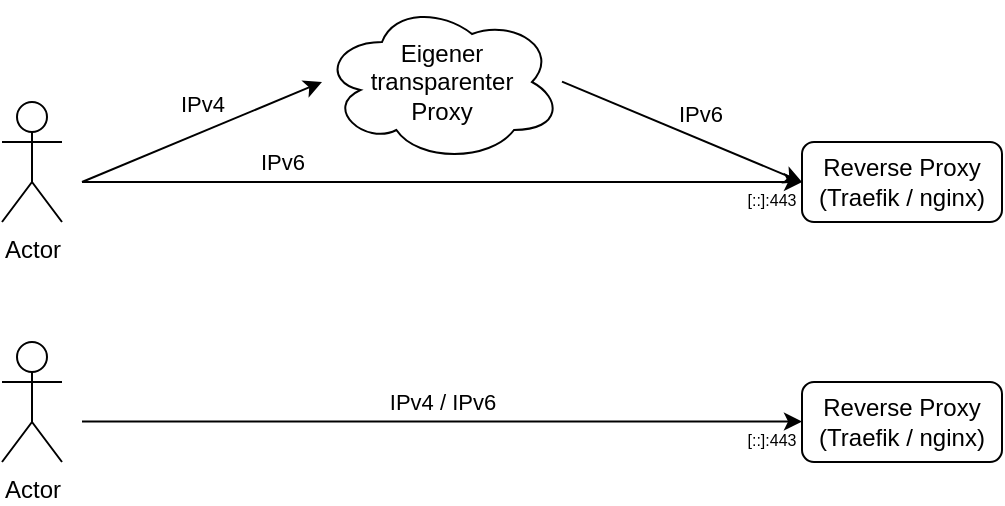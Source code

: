 <mxfile version="26.1.1">
  <diagram id="njIiju-AVSU0POU4GLiy" name="Page-1">
    <mxGraphModel dx="1195" dy="696" grid="1" gridSize="10" guides="1" tooltips="1" connect="1" arrows="1" fold="1" page="1" pageScale="1" pageWidth="850" pageHeight="1100" math="0" shadow="0">
      <root>
        <mxCell id="0" />
        <mxCell id="1" parent="0" />
        <mxCell id="NeJ6TIGh4lUE9vMk7l9H-2" value="Actor" style="shape=umlActor;verticalLabelPosition=bottom;verticalAlign=top;html=1;outlineConnect=0;" parent="1" vertex="1">
          <mxGeometry x="40" y="200" width="30" height="60" as="geometry" />
        </mxCell>
        <mxCell id="NeJ6TIGh4lUE9vMk7l9H-4" value="Eigener&lt;br&gt;transparenter&lt;br&gt;Proxy" style="ellipse;shape=cloud;whiteSpace=wrap;html=1;" parent="1" vertex="1">
          <mxGeometry x="200" y="150" width="120" height="80" as="geometry" />
        </mxCell>
        <mxCell id="NeJ6TIGh4lUE9vMk7l9H-10" value="" style="endArrow=classic;html=1;rounded=0;" parent="1" edge="1">
          <mxGeometry width="50" height="50" relative="1" as="geometry">
            <mxPoint x="80" y="240" as="sourcePoint" />
            <mxPoint x="200" y="190" as="targetPoint" />
          </mxGeometry>
        </mxCell>
        <mxCell id="NeJ6TIGh4lUE9vMk7l9H-11" value="IPv4" style="edgeLabel;html=1;align=center;verticalAlign=middle;resizable=0;points=[];" parent="NeJ6TIGh4lUE9vMk7l9H-10" vertex="1" connectable="0">
          <mxGeometry x="0.27" y="1" relative="1" as="geometry">
            <mxPoint x="-16" y="-7" as="offset" />
          </mxGeometry>
        </mxCell>
        <mxCell id="NeJ6TIGh4lUE9vMk7l9H-12" value="" style="endArrow=classic;html=1;rounded=0;" parent="1" edge="1">
          <mxGeometry width="50" height="50" relative="1" as="geometry">
            <mxPoint x="80" y="240" as="sourcePoint" />
            <mxPoint x="440" y="240" as="targetPoint" />
          </mxGeometry>
        </mxCell>
        <mxCell id="NeJ6TIGh4lUE9vMk7l9H-13" value="IPv6" style="edgeLabel;html=1;align=center;verticalAlign=middle;resizable=0;points=[];" parent="NeJ6TIGh4lUE9vMk7l9H-12" vertex="1" connectable="0">
          <mxGeometry x="0.27" y="1" relative="1" as="geometry">
            <mxPoint x="-129" y="-9" as="offset" />
          </mxGeometry>
        </mxCell>
        <mxCell id="NeJ6TIGh4lUE9vMk7l9H-14" value="" style="endArrow=classic;html=1;rounded=0;" parent="1" edge="1">
          <mxGeometry width="50" height="50" relative="1" as="geometry">
            <mxPoint x="320" y="189.8" as="sourcePoint" />
            <mxPoint x="440" y="240" as="targetPoint" />
          </mxGeometry>
        </mxCell>
        <mxCell id="NeJ6TIGh4lUE9vMk7l9H-15" value="IPv6" style="edgeLabel;html=1;align=center;verticalAlign=middle;resizable=0;points=[];" parent="NeJ6TIGh4lUE9vMk7l9H-14" vertex="1" connectable="0">
          <mxGeometry x="0.27" y="1" relative="1" as="geometry">
            <mxPoint x="-8" y="-15" as="offset" />
          </mxGeometry>
        </mxCell>
        <mxCell id="NeJ6TIGh4lUE9vMk7l9H-18" value="Reverse Proxy&lt;br&gt;(Traefik / nginx)" style="rounded=1;whiteSpace=wrap;html=1;" parent="1" vertex="1">
          <mxGeometry x="440" y="220" width="100" height="40" as="geometry" />
        </mxCell>
        <mxCell id="NeJ6TIGh4lUE9vMk7l9H-19" value="&lt;font style=&quot;font-size: 8px;&quot;&gt;[::]:443&lt;/font&gt;" style="text;html=1;strokeColor=none;fillColor=none;align=center;verticalAlign=middle;whiteSpace=wrap;rounded=0;" parent="1" vertex="1">
          <mxGeometry x="410" y="243" width="30" height="10" as="geometry" />
        </mxCell>
        <mxCell id="NeJ6TIGh4lUE9vMk7l9H-21" value="Actor" style="shape=umlActor;verticalLabelPosition=bottom;verticalAlign=top;html=1;outlineConnect=0;" parent="1" vertex="1">
          <mxGeometry x="40" y="320" width="30" height="60" as="geometry" />
        </mxCell>
        <mxCell id="NeJ6TIGh4lUE9vMk7l9H-22" value="Reverse Proxy&lt;br&gt;(Traefik / nginx)" style="rounded=1;whiteSpace=wrap;html=1;" parent="1" vertex="1">
          <mxGeometry x="440" y="340" width="100" height="40" as="geometry" />
        </mxCell>
        <mxCell id="NeJ6TIGh4lUE9vMk7l9H-23" value="" style="endArrow=classic;html=1;rounded=0;" parent="1" edge="1">
          <mxGeometry width="50" height="50" relative="1" as="geometry">
            <mxPoint x="80" y="359.76" as="sourcePoint" />
            <mxPoint x="440" y="359.76" as="targetPoint" />
          </mxGeometry>
        </mxCell>
        <mxCell id="NeJ6TIGh4lUE9vMk7l9H-24" value="IPv4 / IPv6" style="edgeLabel;html=1;align=center;verticalAlign=middle;resizable=0;points=[];" parent="NeJ6TIGh4lUE9vMk7l9H-23" vertex="1" connectable="0">
          <mxGeometry x="0.27" y="1" relative="1" as="geometry">
            <mxPoint x="-49" y="-9" as="offset" />
          </mxGeometry>
        </mxCell>
        <mxCell id="NeJ6TIGh4lUE9vMk7l9H-25" value="&lt;font style=&quot;font-size: 8px;&quot;&gt;[::]:443&lt;/font&gt;" style="text;html=1;strokeColor=none;fillColor=none;align=center;verticalAlign=middle;whiteSpace=wrap;rounded=0;" parent="1" vertex="1">
          <mxGeometry x="410" y="363" width="30" height="10" as="geometry" />
        </mxCell>
      </root>
    </mxGraphModel>
  </diagram>
</mxfile>
